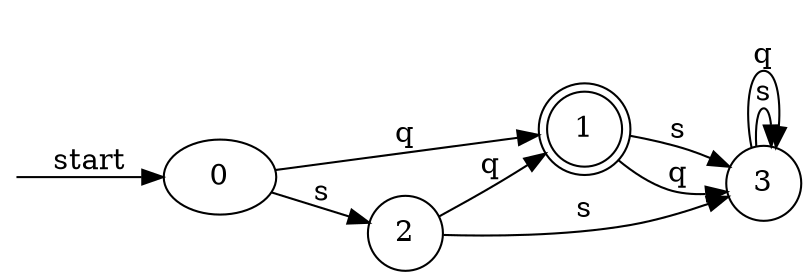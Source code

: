 digraph dfa {
    rankdir = LR;
    __start [style = invis, shape = point];
    __start -> "0" [ label = "start" ];
    node [shape = doublecircle]; "0" "1"
    node [shape = circle];
    "0" -> "2" [ label = "s" ];
    "0" -> "1" [ label = "q" ];
    "2" -> "3" [ label = "s" ];
    "2" -> "1" [ label = "q" ];
    "3" -> "3" [ label = "s" ];
    "3" -> "3" [ label = "q" ];
    "1" -> "3" [ label = "s" ];
    "1" -> "3" [ label = "q" ];
}
